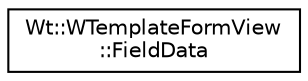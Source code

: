 digraph "Graphical Class Hierarchy"
{
 // LATEX_PDF_SIZE
  edge [fontname="Helvetica",fontsize="10",labelfontname="Helvetica",labelfontsize="10"];
  node [fontname="Helvetica",fontsize="10",shape=record];
  rankdir="LR";
  Node0 [label="Wt::WTemplateFormView\l::FieldData",height=0.2,width=0.4,color="black", fillcolor="white", style="filled",URL="$structWt_1_1WTemplateFormView_1_1FieldData.html",tooltip=" "];
}
